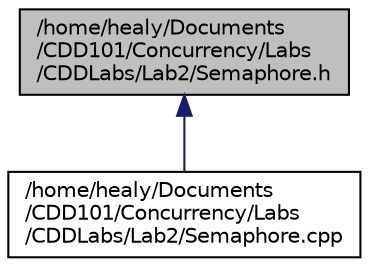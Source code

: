 digraph "/home/healy/Documents/CDD101/Concurrency/Labs/CDDLabs/Lab2/Semaphore.h"
{
  edge [fontname="Helvetica",fontsize="10",labelfontname="Helvetica",labelfontsize="10"];
  node [fontname="Helvetica",fontsize="10",shape=record];
  Node1 [label="/home/healy/Documents\l/CDD101/Concurrency/Labs\l/CDDLabs/Lab2/Semaphore.h",height=0.2,width=0.4,color="black", fillcolor="grey75", style="filled", fontcolor="black"];
  Node1 -> Node2 [dir="back",color="midnightblue",fontsize="10",style="solid",fontname="Helvetica"];
  Node2 [label="/home/healy/Documents\l/CDD101/Concurrency/Labs\l/CDDLabs/Lab2/Semaphore.cpp",height=0.2,width=0.4,color="black", fillcolor="white", style="filled",URL="$_semaphore_8cpp.html"];
}

